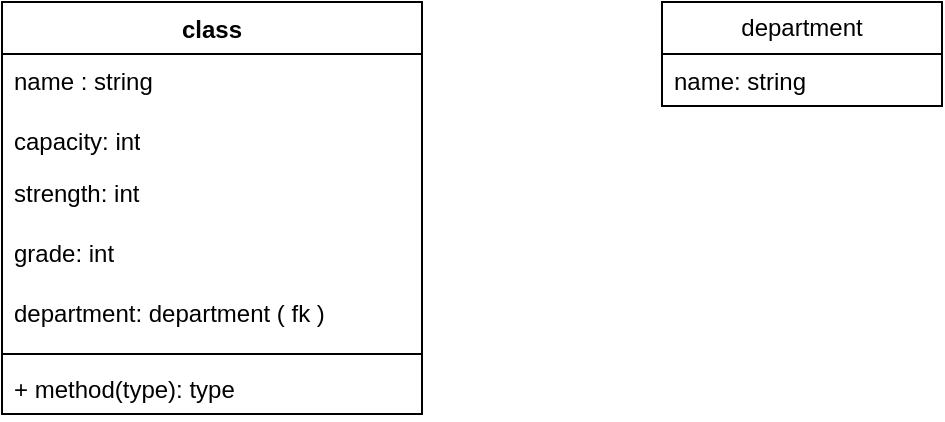 <mxfile version="24.6.5" type="github">
  <diagram name="Page-1" id="6vfHwnWsYTbpfUL1M72W">
    <mxGraphModel dx="1195" dy="728" grid="1" gridSize="10" guides="1" tooltips="1" connect="1" arrows="1" fold="1" page="1" pageScale="1" pageWidth="850" pageHeight="1100" math="0" shadow="0">
      <root>
        <mxCell id="0" />
        <mxCell id="1" parent="0" />
        <mxCell id="f3Y3oxNFWGsVKU8oALe4-31" value="class" style="swimlane;fontStyle=1;align=center;verticalAlign=top;childLayout=stackLayout;horizontal=1;startSize=26;horizontalStack=0;resizeParent=1;resizeParentMax=0;resizeLast=0;collapsible=1;marginBottom=0;whiteSpace=wrap;html=1;" vertex="1" parent="1">
          <mxGeometry x="310" y="20" width="210" height="206" as="geometry">
            <mxRectangle x="360" y="20" width="70" height="30" as="alternateBounds" />
          </mxGeometry>
        </mxCell>
        <mxCell id="f3Y3oxNFWGsVKU8oALe4-32" value="&lt;div&gt;name : string&lt;/div&gt;" style="text;strokeColor=none;fillColor=none;align=left;verticalAlign=top;spacingLeft=4;spacingRight=4;overflow=hidden;rotatable=0;points=[[0,0.5],[1,0.5]];portConstraint=eastwest;whiteSpace=wrap;html=1;" vertex="1" parent="f3Y3oxNFWGsVKU8oALe4-31">
          <mxGeometry y="26" width="210" height="30" as="geometry" />
        </mxCell>
        <mxCell id="f3Y3oxNFWGsVKU8oALe4-42" value="&lt;div&gt;capacity: int&lt;/div&gt;" style="text;strokeColor=none;fillColor=none;align=left;verticalAlign=top;spacingLeft=4;spacingRight=4;overflow=hidden;rotatable=0;points=[[0,0.5],[1,0.5]];portConstraint=eastwest;whiteSpace=wrap;html=1;" vertex="1" parent="f3Y3oxNFWGsVKU8oALe4-31">
          <mxGeometry y="56" width="210" height="26" as="geometry" />
        </mxCell>
        <mxCell id="f3Y3oxNFWGsVKU8oALe4-44" value="&lt;div&gt;strength: int&lt;/div&gt;" style="text;strokeColor=none;fillColor=none;align=left;verticalAlign=top;spacingLeft=4;spacingRight=4;overflow=hidden;rotatable=0;points=[[0,0.5],[1,0.5]];portConstraint=eastwest;whiteSpace=wrap;html=1;" vertex="1" parent="f3Y3oxNFWGsVKU8oALe4-31">
          <mxGeometry y="82" width="210" height="30" as="geometry" />
        </mxCell>
        <mxCell id="f3Y3oxNFWGsVKU8oALe4-45" value="&lt;div&gt;grade: int&lt;/div&gt;" style="text;strokeColor=none;fillColor=none;align=left;verticalAlign=top;spacingLeft=4;spacingRight=4;overflow=hidden;rotatable=0;points=[[0,0.5],[1,0.5]];portConstraint=eastwest;whiteSpace=wrap;html=1;" vertex="1" parent="f3Y3oxNFWGsVKU8oALe4-31">
          <mxGeometry y="112" width="210" height="30" as="geometry" />
        </mxCell>
        <mxCell id="f3Y3oxNFWGsVKU8oALe4-43" value="&lt;div&gt;department: department ( fk )&lt;br&gt;&lt;/div&gt;" style="text;strokeColor=none;fillColor=none;align=left;verticalAlign=top;spacingLeft=4;spacingRight=4;overflow=hidden;rotatable=0;points=[[0,0.5],[1,0.5]];portConstraint=eastwest;whiteSpace=wrap;html=1;" vertex="1" parent="f3Y3oxNFWGsVKU8oALe4-31">
          <mxGeometry y="142" width="210" height="30" as="geometry" />
        </mxCell>
        <mxCell id="f3Y3oxNFWGsVKU8oALe4-33" value="" style="line;strokeWidth=1;fillColor=none;align=left;verticalAlign=middle;spacingTop=-1;spacingLeft=3;spacingRight=3;rotatable=0;labelPosition=right;points=[];portConstraint=eastwest;strokeColor=inherit;" vertex="1" parent="f3Y3oxNFWGsVKU8oALe4-31">
          <mxGeometry y="172" width="210" height="8" as="geometry" />
        </mxCell>
        <mxCell id="f3Y3oxNFWGsVKU8oALe4-34" value="+ method(type): type" style="text;strokeColor=none;fillColor=none;align=left;verticalAlign=top;spacingLeft=4;spacingRight=4;overflow=hidden;rotatable=0;points=[[0,0.5],[1,0.5]];portConstraint=eastwest;whiteSpace=wrap;html=1;" vertex="1" parent="f3Y3oxNFWGsVKU8oALe4-31">
          <mxGeometry y="180" width="210" height="26" as="geometry" />
        </mxCell>
        <mxCell id="f3Y3oxNFWGsVKU8oALe4-38" value="department" style="swimlane;fontStyle=0;childLayout=stackLayout;horizontal=1;startSize=26;fillColor=none;horizontalStack=0;resizeParent=1;resizeParentMax=0;resizeLast=0;collapsible=1;marginBottom=0;whiteSpace=wrap;html=1;" vertex="1" parent="1">
          <mxGeometry x="640" y="20" width="140" height="52" as="geometry" />
        </mxCell>
        <mxCell id="f3Y3oxNFWGsVKU8oALe4-39" value="name: string" style="text;strokeColor=none;fillColor=none;align=left;verticalAlign=top;spacingLeft=4;spacingRight=4;overflow=hidden;rotatable=0;points=[[0,0.5],[1,0.5]];portConstraint=eastwest;whiteSpace=wrap;html=1;" vertex="1" parent="f3Y3oxNFWGsVKU8oALe4-38">
          <mxGeometry y="26" width="140" height="26" as="geometry" />
        </mxCell>
      </root>
    </mxGraphModel>
  </diagram>
</mxfile>

